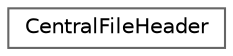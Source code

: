 digraph "类继承关系图"
{
 // LATEX_PDF_SIZE
  bgcolor="transparent";
  edge [fontname=Helvetica,fontsize=10,labelfontname=Helvetica,labelfontsize=10];
  node [fontname=Helvetica,fontsize=10,shape=box,height=0.2,width=0.4];
  rankdir="LR";
  Node0 [id="Node000000",label="CentralFileHeader",height=0.2,width=0.4,color="grey40", fillcolor="white", style="filled",URL="$struct_central_file_header.html",tooltip=" "];
}
